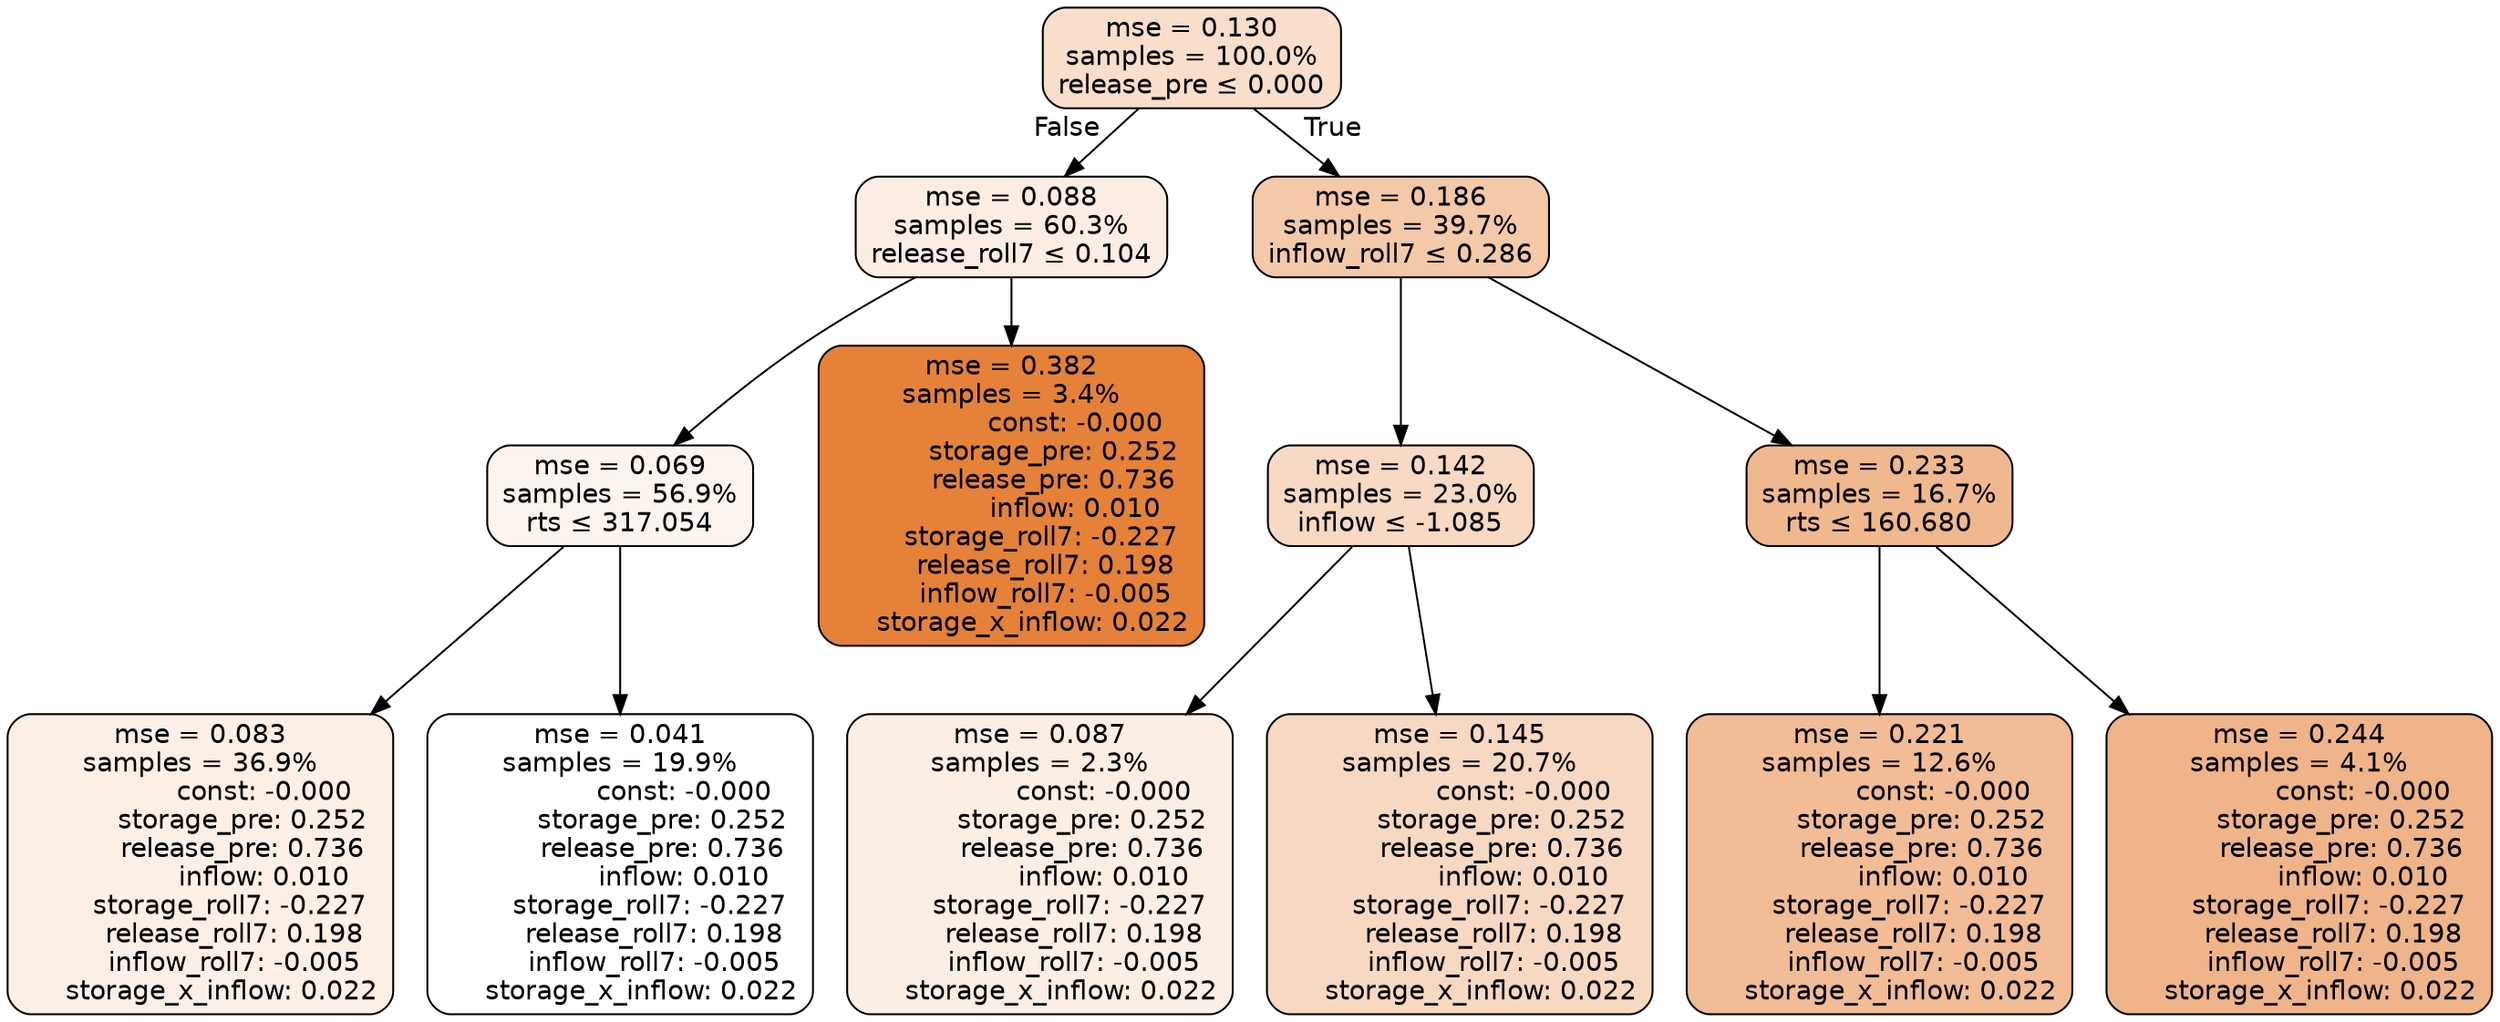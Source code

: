 digraph tree {
node [shape=rectangle, style="filled, rounded", color="black", fontname=helvetica] ;
edge [fontname=helvetica] ;
	"0" [label="mse = 0.130
samples = 100.0%
release_pre &le; 0.000", fillcolor="#f8decb"]
	"1" [label="mse = 0.088
samples = 60.3%
release_roll7 &le; 0.104", fillcolor="#fbede3"]
	"2" [label="mse = 0.069
samples = 56.9%
rts &le; 317.054", fillcolor="#fcf4ee"]
	"3" [label="mse = 0.083
samples = 36.9%
               const: -0.000
          storage_pre: 0.252
          release_pre: 0.736
               inflow: 0.010
       storage_roll7: -0.227
        release_roll7: 0.198
        inflow_roll7: -0.005
     storage_x_inflow: 0.022", fillcolor="#fbefe6"]
	"4" [label="mse = 0.041
samples = 19.9%
               const: -0.000
          storage_pre: 0.252
          release_pre: 0.736
               inflow: 0.010
       storage_roll7: -0.227
        release_roll7: 0.198
        inflow_roll7: -0.005
     storage_x_inflow: 0.022", fillcolor="#ffffff"]
	"5" [label="mse = 0.382
samples = 3.4%
               const: -0.000
          storage_pre: 0.252
          release_pre: 0.736
               inflow: 0.010
       storage_roll7: -0.227
        release_roll7: 0.198
        inflow_roll7: -0.005
     storage_x_inflow: 0.022", fillcolor="#e58139"]
	"6" [label="mse = 0.186
samples = 39.7%
inflow_roll7 &le; 0.286", fillcolor="#f3c9aa"]
	"7" [label="mse = 0.142
samples = 23.0%
inflow &le; -1.085", fillcolor="#f7d9c4"]
	"8" [label="mse = 0.087
samples = 2.3%
               const: -0.000
          storage_pre: 0.252
          release_pre: 0.736
               inflow: 0.010
       storage_roll7: -0.227
        release_roll7: 0.198
        inflow_roll7: -0.005
     storage_x_inflow: 0.022", fillcolor="#fbeee4"]
	"9" [label="mse = 0.145
samples = 20.7%
               const: -0.000
          storage_pre: 0.252
          release_pre: 0.736
               inflow: 0.010
       storage_roll7: -0.227
        release_roll7: 0.198
        inflow_roll7: -0.005
     storage_x_inflow: 0.022", fillcolor="#f7d8c2"]
	"10" [label="mse = 0.233
samples = 16.7%
rts &le; 160.680", fillcolor="#f0b88f"]
	"11" [label="mse = 0.221
samples = 12.6%
               const: -0.000
          storage_pre: 0.252
          release_pre: 0.736
               inflow: 0.010
       storage_roll7: -0.227
        release_roll7: 0.198
        inflow_roll7: -0.005
     storage_x_inflow: 0.022", fillcolor="#f1bc96"]
	"12" [label="mse = 0.244
samples = 4.1%
               const: -0.000
          storage_pre: 0.252
          release_pre: 0.736
               inflow: 0.010
       storage_roll7: -0.227
        release_roll7: 0.198
        inflow_roll7: -0.005
     storage_x_inflow: 0.022", fillcolor="#efb489"]

	"0" -> "1" [labeldistance=2.5, labelangle=45, headlabel="False"]
	"1" -> "2"
	"2" -> "3"
	"2" -> "4"
	"1" -> "5"
	"0" -> "6" [labeldistance=2.5, labelangle=-45, headlabel="True"]
	"6" -> "7"
	"7" -> "8"
	"7" -> "9"
	"6" -> "10"
	"10" -> "11"
	"10" -> "12"
}